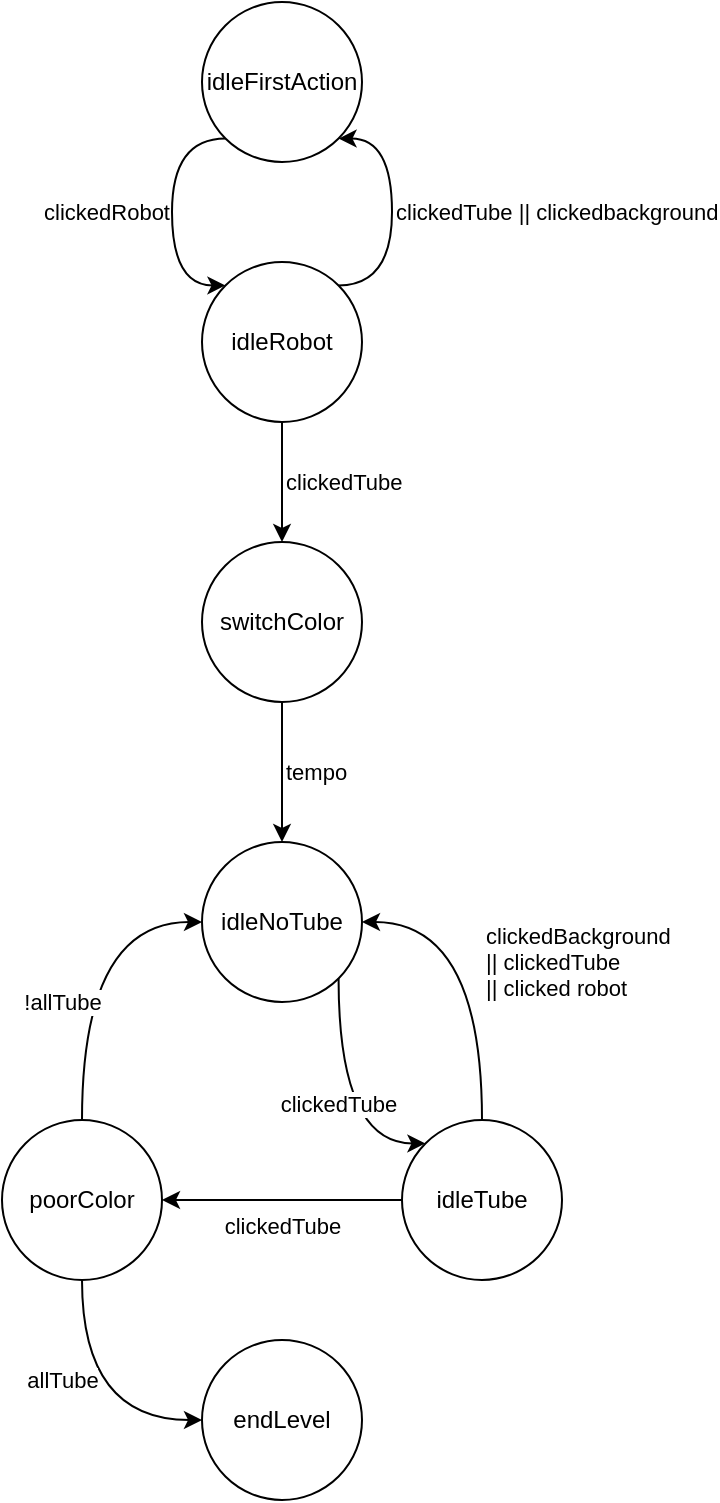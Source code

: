 <mxfile version="20.8.20" type="device"><diagram id="R2lEEEUBdFMjLlhIrx00" name="Page-1"><mxGraphModel dx="2440" dy="1301" grid="1" gridSize="10" guides="1" tooltips="1" connect="1" arrows="1" fold="1" page="1" pageScale="1" pageWidth="850" pageHeight="1100" math="0" shadow="0" extFonts="Permanent Marker^https://fonts.googleapis.com/css?family=Permanent+Marker"><root><mxCell id="0"/><mxCell id="1" parent="0"/><mxCell id="50aqxcWhIGGJZ7S4NohX-29" value="&lt;div&gt;clickedBackground &lt;br&gt;&lt;/div&gt;&lt;div&gt;|| clickedTube &lt;br&gt;&lt;/div&gt;&lt;div&gt;|| clicked robot&lt;br&gt;&lt;/div&gt;" style="edgeStyle=orthogonalEdgeStyle;curved=1;orthogonalLoop=1;jettySize=auto;html=1;entryX=0.5;entryY=0;entryDx=0;entryDy=0;startArrow=classic;startFill=1;endArrow=none;endFill=0;labelPosition=right;verticalLabelPosition=middle;align=left;verticalAlign=middle;" edge="1" parent="1" source="50aqxcWhIGGJZ7S4NohX-3" target="50aqxcWhIGGJZ7S4NohX-4"><mxGeometry relative="1" as="geometry"/></mxCell><mxCell id="50aqxcWhIGGJZ7S4NohX-33" style="edgeStyle=orthogonalEdgeStyle;curved=1;orthogonalLoop=1;jettySize=auto;html=1;entryX=0.5;entryY=0;entryDx=0;entryDy=0;startArrow=classic;startFill=1;endArrow=none;endFill=0;" edge="1" parent="1" source="50aqxcWhIGGJZ7S4NohX-3" target="50aqxcWhIGGJZ7S4NohX-22"><mxGeometry relative="1" as="geometry"/></mxCell><mxCell id="50aqxcWhIGGJZ7S4NohX-39" value="!allTube" style="edgeLabel;html=1;align=center;verticalAlign=middle;resizable=0;points=[];" vertex="1" connectable="0" parent="50aqxcWhIGGJZ7S4NohX-33"><mxGeometry x="0.237" y="10" relative="1" as="geometry"><mxPoint x="-20" y="1" as="offset"/></mxGeometry></mxCell><mxCell id="50aqxcWhIGGJZ7S4NohX-3" value="idleNoTube" style="ellipse;whiteSpace=wrap;html=1;aspect=fixed;" vertex="1" parent="1"><mxGeometry x="400" y="560" width="80" height="80" as="geometry"/></mxCell><mxCell id="50aqxcWhIGGJZ7S4NohX-30" value="clickedTube" style="edgeStyle=orthogonalEdgeStyle;curved=1;orthogonalLoop=1;jettySize=auto;html=1;exitX=0;exitY=0;exitDx=0;exitDy=0;entryX=1;entryY=1;entryDx=0;entryDy=0;startArrow=classic;startFill=1;endArrow=none;endFill=0;" edge="1" parent="1" source="50aqxcWhIGGJZ7S4NohX-4" target="50aqxcWhIGGJZ7S4NohX-3"><mxGeometry relative="1" as="geometry"/></mxCell><mxCell id="50aqxcWhIGGJZ7S4NohX-37" value="clickedTube" style="edgeStyle=orthogonalEdgeStyle;curved=1;orthogonalLoop=1;jettySize=auto;html=1;startArrow=none;startFill=0;endArrow=classic;endFill=1;labelPosition=center;verticalLabelPosition=bottom;align=center;verticalAlign=top;" edge="1" parent="1" source="50aqxcWhIGGJZ7S4NohX-4" target="50aqxcWhIGGJZ7S4NohX-22"><mxGeometry relative="1" as="geometry"><Array as="points"><mxPoint x="450" y="739"/><mxPoint x="450" y="739"/></Array><mxPoint as="offset"/></mxGeometry></mxCell><mxCell id="50aqxcWhIGGJZ7S4NohX-4" value="idleTube" style="ellipse;whiteSpace=wrap;html=1;aspect=fixed;" vertex="1" parent="1"><mxGeometry x="500" y="699" width="80" height="80" as="geometry"/></mxCell><mxCell id="50aqxcWhIGGJZ7S4NohX-14" value="tempo" style="edgeStyle=orthogonalEdgeStyle;orthogonalLoop=1;jettySize=auto;html=1;curved=1;labelPosition=right;verticalLabelPosition=middle;align=left;verticalAlign=middle;" edge="1" parent="1" source="50aqxcWhIGGJZ7S4NohX-8" target="50aqxcWhIGGJZ7S4NohX-3"><mxGeometry relative="1" as="geometry"/></mxCell><mxCell id="50aqxcWhIGGJZ7S4NohX-8" value="switchColor" style="ellipse;whiteSpace=wrap;html=1;aspect=fixed;" vertex="1" parent="1"><mxGeometry x="400" y="410" width="80" height="80" as="geometry"/></mxCell><mxCell id="50aqxcWhIGGJZ7S4NohX-12" value="clickedRobot" style="edgeStyle=orthogonalEdgeStyle;orthogonalLoop=1;jettySize=auto;html=1;exitX=0;exitY=1;exitDx=0;exitDy=0;curved=1;entryX=0;entryY=0;entryDx=0;entryDy=0;labelPosition=left;verticalLabelPosition=middle;align=right;verticalAlign=middle;" edge="1" parent="1" source="50aqxcWhIGGJZ7S4NohX-9" target="50aqxcWhIGGJZ7S4NohX-10"><mxGeometry relative="1" as="geometry"><mxPoint x="370" y="350" as="targetPoint"/><Array as="points"><mxPoint x="385" y="208"/><mxPoint x="385" y="282"/></Array></mxGeometry></mxCell><mxCell id="50aqxcWhIGGJZ7S4NohX-28" value="clickedTube || clickedbackground" style="edgeStyle=orthogonalEdgeStyle;curved=1;orthogonalLoop=1;jettySize=auto;html=1;exitX=1;exitY=1;exitDx=0;exitDy=0;entryX=1;entryY=0;entryDx=0;entryDy=0;startArrow=classic;startFill=1;endArrow=none;endFill=0;align=left;labelPosition=right;verticalLabelPosition=middle;verticalAlign=middle;" edge="1" parent="1" source="50aqxcWhIGGJZ7S4NohX-9" target="50aqxcWhIGGJZ7S4NohX-10"><mxGeometry relative="1" as="geometry"><Array as="points"><mxPoint x="495" y="208"/><mxPoint x="495" y="282"/></Array></mxGeometry></mxCell><mxCell id="50aqxcWhIGGJZ7S4NohX-9" value="&lt;div&gt;idleFirstAction&lt;/div&gt;" style="ellipse;whiteSpace=wrap;html=1;aspect=fixed;" vertex="1" parent="1"><mxGeometry x="400" y="140" width="80" height="80" as="geometry"/></mxCell><mxCell id="50aqxcWhIGGJZ7S4NohX-13" value="clickedTube" style="edgeStyle=orthogonalEdgeStyle;orthogonalLoop=1;jettySize=auto;html=1;curved=1;labelPosition=right;verticalLabelPosition=middle;align=left;verticalAlign=middle;" edge="1" parent="1" source="50aqxcWhIGGJZ7S4NohX-10" target="50aqxcWhIGGJZ7S4NohX-8"><mxGeometry relative="1" as="geometry"/></mxCell><mxCell id="50aqxcWhIGGJZ7S4NohX-10" value="idleRobot" style="ellipse;whiteSpace=wrap;html=1;aspect=fixed;" vertex="1" parent="1"><mxGeometry x="400" y="270" width="80" height="80" as="geometry"/></mxCell><mxCell id="50aqxcWhIGGJZ7S4NohX-36" style="edgeStyle=orthogonalEdgeStyle;curved=1;orthogonalLoop=1;jettySize=auto;html=1;entryX=0;entryY=0.5;entryDx=0;entryDy=0;startArrow=none;startFill=0;endArrow=classic;endFill=1;exitX=0.5;exitY=1;exitDx=0;exitDy=0;" edge="1" parent="1" source="50aqxcWhIGGJZ7S4NohX-22" target="50aqxcWhIGGJZ7S4NohX-35"><mxGeometry relative="1" as="geometry"/></mxCell><mxCell id="50aqxcWhIGGJZ7S4NohX-38" value="allTube" style="edgeLabel;html=1;align=center;verticalAlign=middle;resizable=0;points=[];" vertex="1" connectable="0" parent="50aqxcWhIGGJZ7S4NohX-36"><mxGeometry x="-0.231" y="14" relative="1" as="geometry"><mxPoint x="-24" as="offset"/></mxGeometry></mxCell><mxCell id="50aqxcWhIGGJZ7S4NohX-22" value="poorColor" style="ellipse;whiteSpace=wrap;html=1;aspect=fixed;" vertex="1" parent="1"><mxGeometry x="300" y="699" width="80" height="80" as="geometry"/></mxCell><mxCell id="50aqxcWhIGGJZ7S4NohX-35" value="endLevel" style="ellipse;whiteSpace=wrap;html=1;aspect=fixed;" vertex="1" parent="1"><mxGeometry x="400" y="809" width="80" height="80" as="geometry"/></mxCell></root></mxGraphModel></diagram></mxfile>